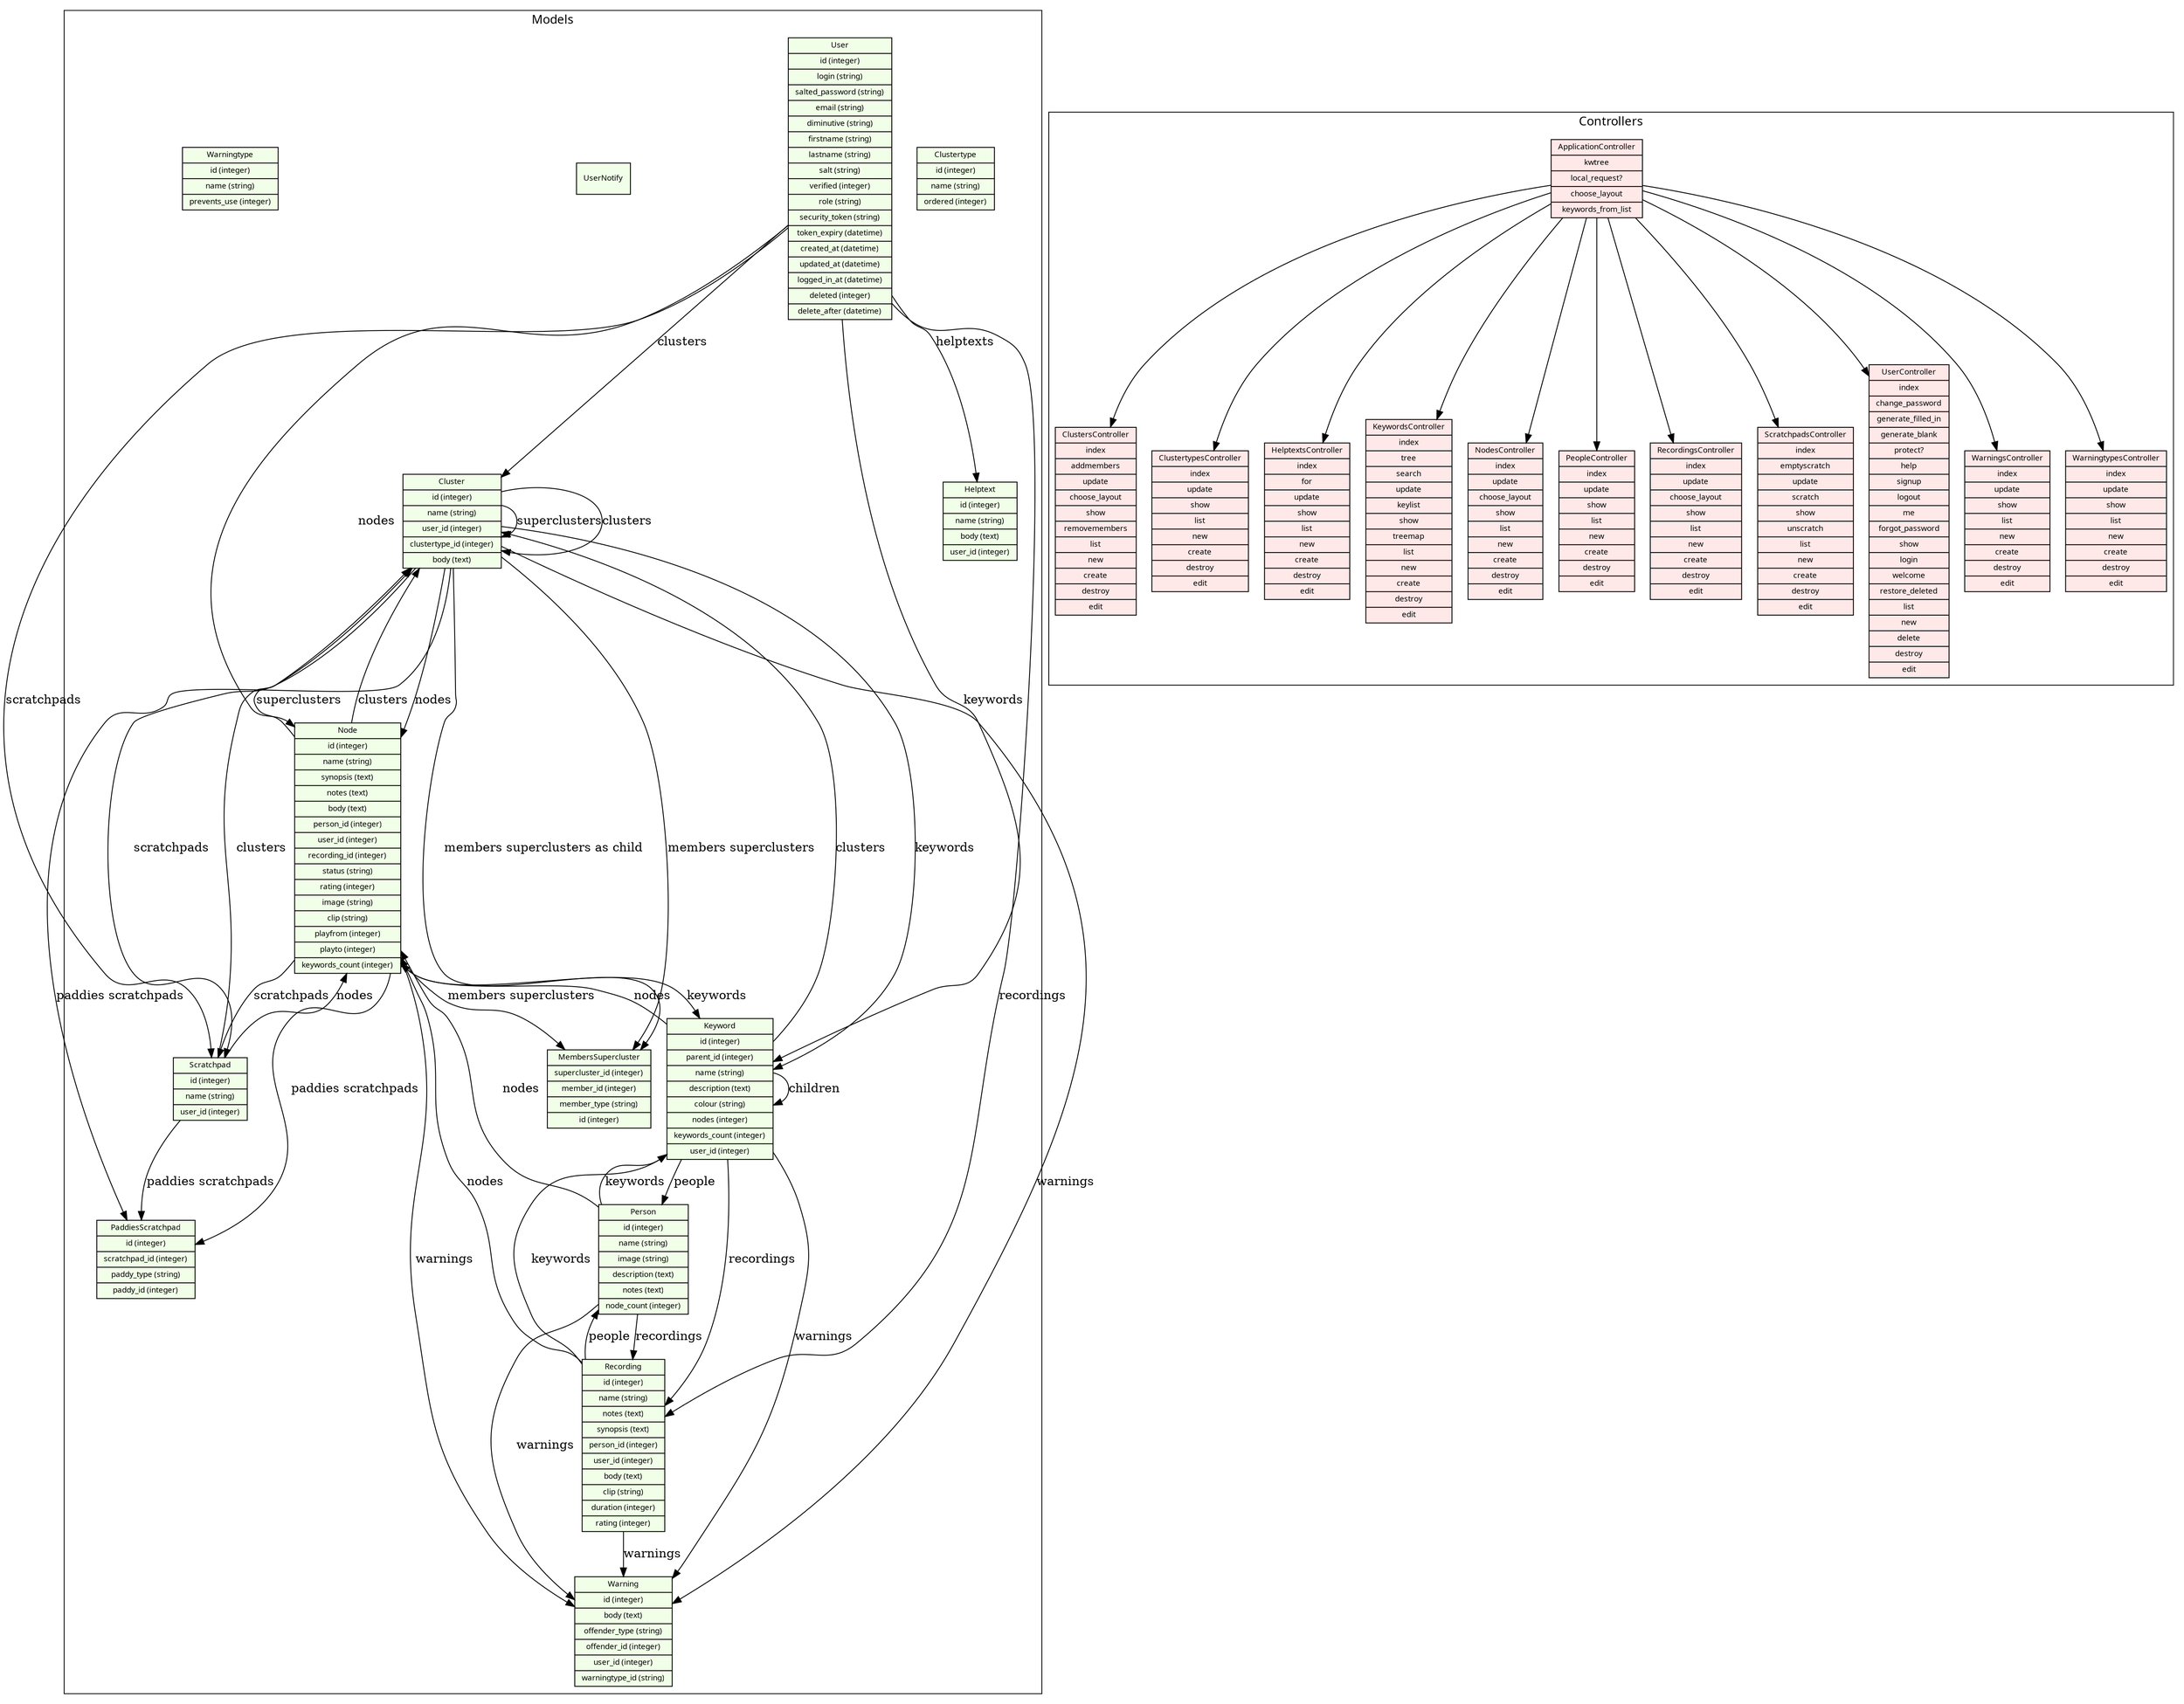 digraph G {
  bgcolor = "transparent"

  node [
    shape = "record"
    style = "filled"
    fontname = "Verdana"
    fontsize = 9
  ]

  graph [
    fontname = "Verdana"
    fontsize = 14
    style = "filled"
    fillcolor = "white"
  ]

  
    subgraph cluster_models {
      label = "Models"

      node [ fillcolor = "#f1ffe8" ]

      
        
          "Cluster" [
            
            label = "{ Cluster | <id> id (integer) | <name> name (string) | <user_id> user_id (integer) | <clustertype_id> clustertype_id (integer) | <body> body (text) }"
          ]
        

        
          
            
          
            
              
              "Cluster" -> "Node" [ label = "nodes" ];
            
          
            
          
            
              
              "Cluster" -> "Keyword" [ label = "keywords" ];
            
          
            
              
              "Cluster" -> "Cluster" [ label = "superclusters" ];
            
          
            
              
              "Cluster" -> "Scratchpad" [ label = "scratchpads" ];
            
          
            
              
              "Cluster" -> "Warning" [ label = "warnings" ];
            
          
            
              
              "Cluster" -> "MembersSupercluster" [ label = "members superclusters as child" ];
            
          
            
              
              "Cluster" -> "PaddiesScratchpad" [ label = "paddies scratchpads" ];
            
          
            
              
              "Cluster" -> "Cluster" [ label = "clusters" ];
            
          
            
              
              "Cluster" -> "MembersSupercluster" [ label = "members superclusters" ];
            
          
        

        
      
        
          "Clustertype" [
            
            label = "{ Clustertype | <id> id (integer) | <name> name (string) | <ordered> ordered (integer) }"
          ]
        

        
          
        

        
      
        
          "Helptext" [
            
            label = "{ Helptext | <id> id (integer) | <name> name (string) | <body> body (text) | <user_id> user_id (integer) }"
          ]
        

        
          
            
          
        

        
      
        
          "Keyword" [
            
            label = "{ Keyword | <id> id (integer) | <parent_id> parent_id (integer) | <name> name (string) | <description> description (text) | <colour> colour (string) | <nodes> nodes (integer) | <keywords_count> keywords_count (integer) | <user_id> user_id (integer) }"
          ]
        

        
          
            
              
              "Keyword" -> "Node" [ label = "nodes" ];
            
          
            
              
              "Keyword" -> "Recording" [ label = "recordings" ];
            
          
            
          
            
          
            
              
              "Keyword" -> "Keyword" [ label = "children" ];
            
          
            
              
              "Keyword" -> "Warning" [ label = "warnings" ];
            
          
            
              
              "Keyword" -> "Cluster" [ label = "clusters" ];
            
          
            
              
              "Keyword" -> "Person" [ label = "people" ];
            
          
        

        
      
        
          "MembersSupercluster" [
            
            label = "{ MembersSupercluster | <supercluster_id> supercluster_id (integer) | <member_id> member_id (integer) | <member_type> member_type (string) | <id> id (integer) }"
          ]
        

        
          
            
          
            
          
            
          
            
          
        

        
      
        
          "Node" [
            
            label = "{ Node | <id> id (integer) | <name> name (string) | <synopsis> synopsis (text) | <notes> notes (text) | <body> body (text) | <person_id> person_id (integer) | <user_id> user_id (integer) | <recording_id> recording_id (integer) | <status> status (string) | <rating> rating (integer) | <image> image (string) | <clip> clip (string) | <playfrom> playfrom (integer) | <playto> playto (integer) | <keywords_count> keywords_count (integer) }"
          ]
        

        
          
            
          
            
          
            
          
            
              
              "Node" -> "Keyword" [ label = "keywords" ];
            
          
            
              
              "Node" -> "Cluster" [ label = "superclusters" ];
            
          
            
              
              "Node" -> "Warning" [ label = "warnings" ];
            
          
            
              
              "Node" -> "Scratchpad" [ label = "scratchpads" ];
            
          
            
              
              "Node" -> "PaddiesScratchpad" [ label = "paddies scratchpads" ];
            
          
            
              
              "Node" -> "Cluster" [ label = "clusters" ];
            
          
            
              
              "Node" -> "MembersSupercluster" [ label = "members superclusters" ];
            
          
        

        
      
        
          "PaddiesScratchpad" [
            
            label = "{ PaddiesScratchpad | <id> id (integer) | <scratchpad_id> scratchpad_id (integer) | <paddy_type> paddy_type (string) | <paddy_id> paddy_id (integer) }"
          ]
        

        
          
            
          
            
          
            
          
            
          
        

        
      
        
          "Person" [
            
            label = "{ Person | <id> id (integer) | <name> name (string) | <image> image (string) | <description> description (text) | <notes> notes (text) | <node_count> node_count (integer) }"
          ]
        

        
          
            
              
              "Person" -> "Node" [ label = "nodes" ];
            
          
            
              
              "Person" -> "Recording" [ label = "recordings" ];
            
          
            
              
              "Person" -> "Keyword" [ label = "keywords" ];
            
          
            
              
              "Person" -> "Warning" [ label = "warnings" ];
            
          
        

        
      
        
          "Recording" [
            
            label = "{ Recording | <id> id (integer) | <name> name (string) | <notes> notes (text) | <synopsis> synopsis (text) | <person_id> person_id (integer) | <user_id> user_id (integer) | <body> body (text) | <clip> clip (string) | <duration> duration (integer) | <rating> rating (integer) }"
          ]
        

        
          
            
              
              "Recording" -> "Node" [ label = "nodes" ];
            
          
            
          
            
          
            
              
              "Recording" -> "Keyword" [ label = "keywords" ];
            
          
            
              
              "Recording" -> "Warning" [ label = "warnings" ];
            
          
            
              
              "Recording" -> "Person" [ label = "people" ];
            
          
        

        
      
        
          "Scratchpad" [
            
            label = "{ Scratchpad | <id> id (integer) | <name> name (string) | <user_id> user_id (integer) }"
          ]
        

        
          
            
          
            
              
              "Scratchpad" -> "Node" [ label = "nodes" ];
            
          
            
              
              "Scratchpad" -> "PaddiesScratchpad" [ label = "paddies scratchpads" ];
            
          
            
              
              "Scratchpad" -> "Cluster" [ label = "clusters" ];
            
          
        

        
      
        
          "User" [
            
            label = "{ User | <id> id (integer) | <login> login (string) | <salted_password> salted_password (string) | <email> email (string) | <diminutive> diminutive (string) | <firstname> firstname (string) | <lastname> lastname (string) | <salt> salt (string) | <verified> verified (integer) | <role> role (string) | <security_token> security_token (string) | <token_expiry> token_expiry (datetime) | <created_at> created_at (datetime) | <updated_at> updated_at (datetime) | <logged_in_at> logged_in_at (datetime) | <deleted> deleted (integer) | <delete_after> delete_after (datetime) }"
          ]
        

        
          
            
              
              "User" -> "Node" [ label = "nodes" ];
            
          
            
              
              "User" -> "Recording" [ label = "recordings" ];
            
          
            
              
              "User" -> "Keyword" [ label = "keywords" ];
            
          
            
              
              "User" -> "Scratchpad" [ label = "scratchpads" ];
            
          
            
              
              "User" -> "Cluster" [ label = "clusters" ];
            
          
            
              
              "User" -> "Helptext" [ label = "helptexts" ];
            
          
        

        
      
        
          "UserNotify" [
            label = "UserNotify"
          ]
        

        

        
      
        
          "Warning" [
            
            label = "{ Warning | <id> id (integer) | <body> body (text) | <offender_type> offender_type (string) | <offender_id> offender_id (integer) | <user_id> user_id (integer) | <warningtype_id> warningtype_id (string) }"
          ]
        

        
          
            
          
            
          
            
          
        

        
      
        
          "Warningtype" [
            
            label = "{ Warningtype | <id> id (integer) | <name> name (string) | <prevents_use> prevents_use (integer) }"
          ]
        

        
          
        

        
      
    }
  

  
    subgraph cluster_controllers {
      label = "Controllers"

      node [ fillcolor = "#ffe8e8" ]

      
        "ClustersController" [
          
          label = "{ ClustersController | <index> index | <addmembers> addmembers | <update> update | <choose_layout> choose_layout | <show> show | <removemembers> removemembers | <list> list | <new> new | <create> create | <destroy> destroy | <edit> edit }"
        ]

        "ApplicationController" -> "ClustersController"
      
        "ClustertypesController" [
          
          label = "{ ClustertypesController | <index> index | <update> update | <show> show | <list> list | <new> new | <create> create | <destroy> destroy | <edit> edit }"
        ]

        "ApplicationController" -> "ClustertypesController"
      
        "HelptextsController" [
          
          label = "{ HelptextsController | <index> index | <for> for | <update> update | <show> show | <list> list | <new> new | <create> create | <destroy> destroy | <edit> edit }"
        ]

        "ApplicationController" -> "HelptextsController"
      
        "KeywordsController" [
          
          label = "{ KeywordsController | <index> index | <tree> tree | <search> search | <update> update | <keylist> keylist | <show> show | <treemap> treemap | <list> list | <new> new | <create> create | <destroy> destroy | <edit> edit }"
        ]

        "ApplicationController" -> "KeywordsController"
      
        "NodesController" [
          
          label = "{ NodesController | <index> index | <update> update | <choose_layout> choose_layout | <show> show | <list> list | <new> new | <create> create | <destroy> destroy | <edit> edit }"
        ]

        "ApplicationController" -> "NodesController"
      
        "PeopleController" [
          
          label = "{ PeopleController | <index> index | <update> update | <show> show | <list> list | <new> new | <create> create | <destroy> destroy | <edit> edit }"
        ]

        "ApplicationController" -> "PeopleController"
      
        "RecordingsController" [
          
          label = "{ RecordingsController | <index> index | <update> update | <choose_layout> choose_layout | <show> show | <list> list | <new> new | <create> create | <destroy> destroy | <edit> edit }"
        ]

        "ApplicationController" -> "RecordingsController"
      
        "ScratchpadsController" [
          
          label = "{ ScratchpadsController | <index> index | <emptyscratch> emptyscratch | <update> update | <scratch> scratch | <show> show | <unscratch> unscratch | <list> list | <new> new | <create> create | <destroy> destroy | <edit> edit }"
        ]

        "ApplicationController" -> "ScratchpadsController"
      
        "UserController" [
          
          label = "{ UserController | <index> index | <change_password> change_password | <generate_filled_in> generate_filled_in | <generate_blank> generate_blank | <protect?> protect? | <help> help | <signup> signup | <logout> logout | <me> me | <forgot_password> forgot_password | <show> show | <login> login | <welcome> welcome | <restore_deleted> restore_deleted | <list> list | <new> new | <delete> delete | <destroy> destroy | <edit> edit }"
        ]

        "ApplicationController" -> "UserController"
      
        "WarningsController" [
          
          label = "{ WarningsController | <index> index | <update> update | <show> show | <list> list | <new> new | <create> create | <destroy> destroy | <edit> edit }"
        ]

        "ApplicationController" -> "WarningsController"
      
        "WarningtypesController" [
          
          label = "{ WarningtypesController | <index> index | <update> update | <show> show | <list> list | <new> new | <create> create | <destroy> destroy | <edit> edit }"
        ]

        "ApplicationController" -> "WarningtypesController"
      
        "ApplicationController" [
          
          label = "{ ApplicationController | <kwtree> kwtree | <local_request?> local_request? | <choose_layout> choose_layout | <keywords_from_list> keywords_from_list }"
        ]

        
      
    }
  
}
